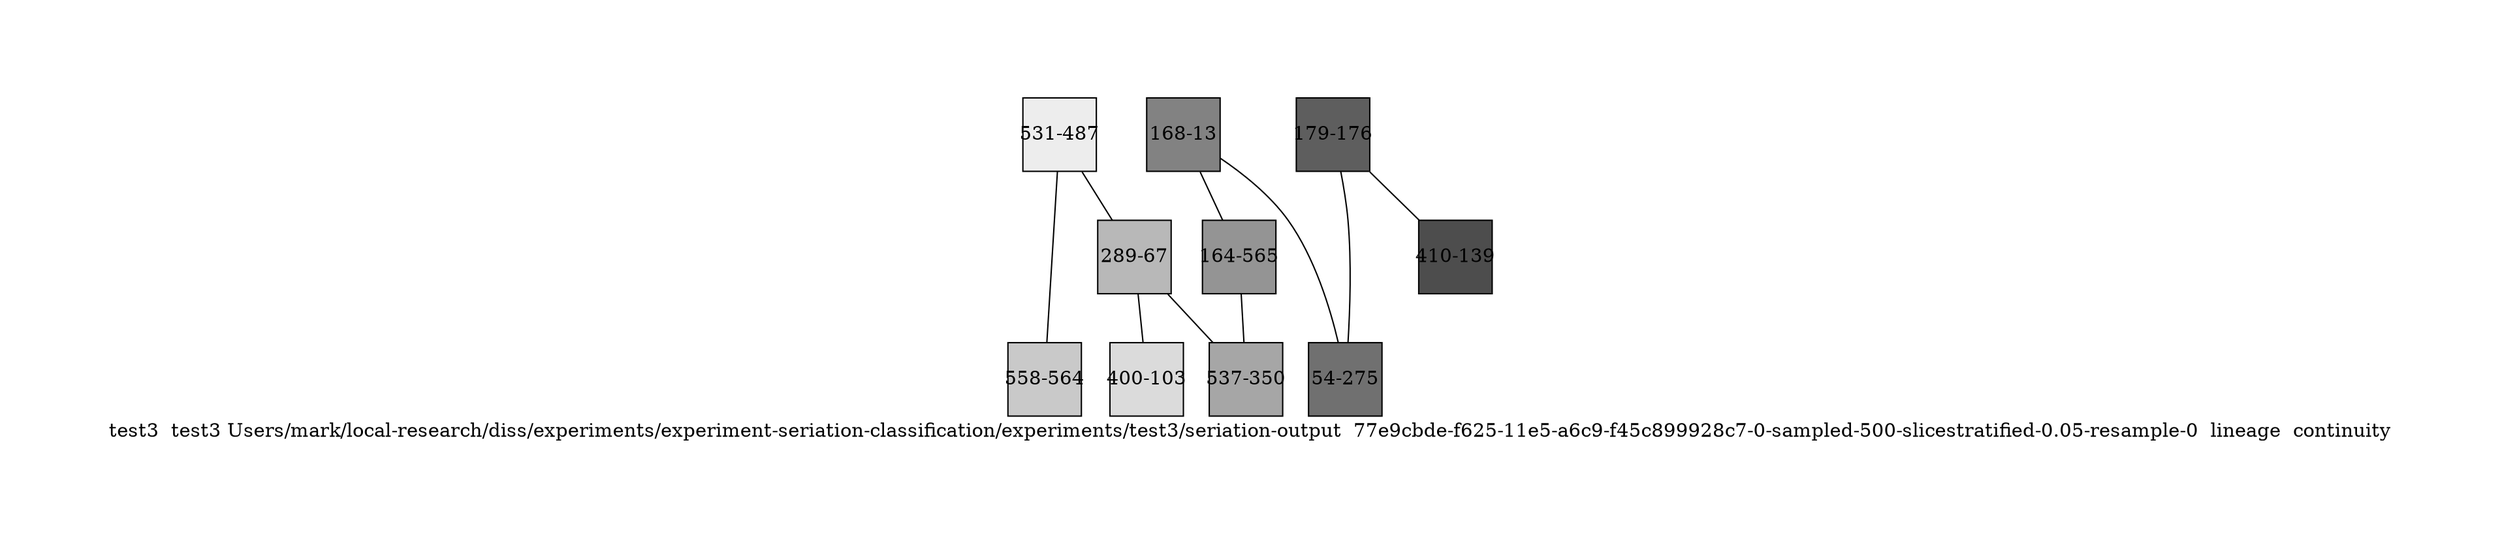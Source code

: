strict graph "test3  test3 Users/mark/local-research/diss/experiments/experiment-seriation-classification/experiments/test3/seriation-output  77e9cbde-f625-11e5-a6c9-f45c899928c7-0-sampled-500-slicestratified-0.05-resample-0  lineage  continuity" {
labelloc=b;
ratio=auto;
pad="1.0";
label="test3  test3 Users/mark/local-research/diss/experiments/experiment-seriation-classification/experiments/test3/seriation-output  77e9cbde-f625-11e5-a6c9-f45c899928c7-0-sampled-500-slicestratified-0.05-resample-0  lineage  continuity";
node [fixedsize=true, width="0.75", shape=circle, style=filled, height="0.75"];
0 [xCoordinate="487.0", appears_in_slice=10, yCoordinate="531.0", colorscheme=x11, lineage_id=1, short_label="531-487", label="531-487", shape=square, cluster_id=1, fillcolor=grey93, id=0, size="294.441386901"];
1 [xCoordinate="564.0", appears_in_slice=8, yCoordinate="558.0", colorscheme=x11, lineage_id=1, short_label="558-564", label="558-564", shape=square, cluster_id=1, fillcolor=grey79, id=1, size="531.095211888"];
2 [xCoordinate="13.0", appears_in_slice=4, yCoordinate="168.0", colorscheme=x11, lineage_id=1, short_label="168-13", label="168-13", shape=square, cluster_id=1, fillcolor=grey51, id=2, size="630.159603742"];
3 [xCoordinate="176.0", appears_in_slice=2, yCoordinate="179.0", colorscheme=x11, lineage_id=1, short_label="179-176", label="179-176", shape=square, cluster_id=1, fillcolor=grey37, id=3, size="503.577325261"];
4 [xCoordinate="275.0", appears_in_slice=3, yCoordinate="54.0", colorscheme=x11, lineage_id=1, short_label="54-275", label="54-275", shape=square, cluster_id=1, fillcolor=grey44, id=4, size="579.251513484"];
5 [xCoordinate="67.0", appears_in_slice=7, yCoordinate="289.0", colorscheme=x11, lineage_id=1, short_label="289-67", label="289-67", shape=square, cluster_id=1, fillcolor=grey72, id=5, size="568.244358833"];
6 [xCoordinate="103.0", appears_in_slice=9, yCoordinate="400.0", colorscheme=x11, lineage_id=1, short_label="400-103", label="400-103", shape=square, cluster_id=1, fillcolor=grey86, id=6, size="350.853054485"];
7 [xCoordinate="565.0", appears_in_slice=5, yCoordinate="164.0", colorscheme=x11, lineage_id=1, short_label="164-565", label="164-565", shape=square, cluster_id=1, fillcolor=grey58, id=7, size="624.656026417"];
8 [xCoordinate="139.0", appears_in_slice=1, yCoordinate="410.0", colorscheme=x11, lineage_id=1, short_label="410-139", label="410-139", shape=square, cluster_id=1, fillcolor=grey30, id=8, size="310.952118877"];
9 [xCoordinate="350.0", appears_in_slice=6, yCoordinate="537.0", colorscheme=x11, lineage_id=1, short_label="537-350", label="537-350", shape=square, cluster_id=1, fillcolor=grey65, id=9, size="606.76940011"];
0 -- 1  [inverseweight="2.46001584725", weight="0.40650144637"];
0 -- 5  [inverseweight="3.02033077791", weight="0.331089563869"];
2 -- 4  [inverseweight="3.66727783727", weight="0.272681821333"];
2 -- 7  [inverseweight="4.30589101888", weight="0.232239969757"];
3 -- 8  [inverseweight="4.31135949902", weight="0.231945399178"];
3 -- 4  [inverseweight="3.68779935877", weight="0.271164426997"];
5 -- 9  [inverseweight="3.91079681559", weight="0.255702366334"];
5 -- 6  [inverseweight="4.44211595499", weight="0.225117941569"];
7 -- 9  [inverseweight="3.33994670848", weight="0.29940597479"];
}
